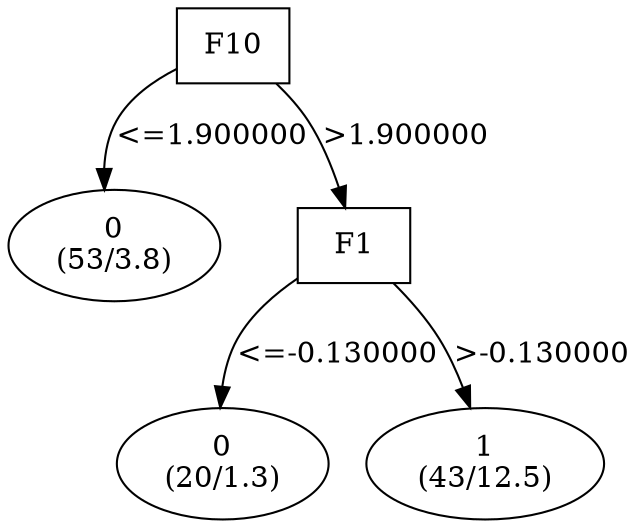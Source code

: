 digraph YaDT {
n0 [ shape=box, label="F10\n"]
n0 -> n1 [label="<=1.900000"]
n1 [ shape=ellipse, label="0\n(53/3.8)"]
n0 -> n2 [label=">1.900000"]
n2 [ shape=box, label="F1\n"]
n2 -> n3 [label="<=-0.130000"]
n3 [ shape=ellipse, label="0\n(20/1.3)"]
n2 -> n4 [label=">-0.130000"]
n4 [ shape=ellipse, label="1\n(43/12.5)"]
}
